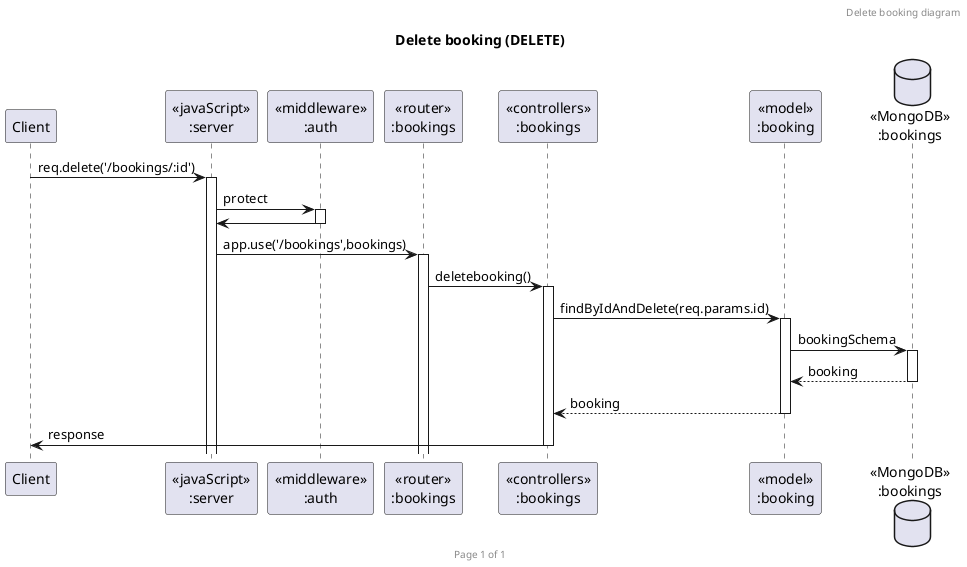 @startuml Delete booking (DELETE)

header Delete booking diagram
footer Page %page% of %lastpage%
title "Delete booking (DELETE)"

participant "Client" as client
participant "<<javaScript>>\n:server" as server
participant "<<middleware>>\n:auth" as middlewareAuth
participant "<<router>>\n:bookings" as routerbookings
participant "<<controllers>>\n:bookings" as controllersbookings
participant "<<model>>\n:booking" as modelbooking
database "<<MongoDB>>\n:bookings" as bookingsDatabase

client->server ++:req.delete('/bookings/:id')
server->middlewareAuth ++:protect
middlewareAuth->server --:
server->routerbookings ++:app.use('/bookings',bookings)
routerbookings -> controllersbookings ++:deletebooking()
controllersbookings->modelbooking ++:findByIdAndDelete(req.params.id)
modelbooking ->bookingsDatabase ++: bookingSchema
bookingsDatabase --> modelbooking --: booking
controllersbookings <-- modelbooking --:booking
controllersbookings->client --:response

@enduml
